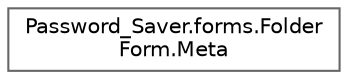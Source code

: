 digraph "Graphical Class Hierarchy"
{
 // LATEX_PDF_SIZE
  bgcolor="transparent";
  edge [fontname=Helvetica,fontsize=10,labelfontname=Helvetica,labelfontsize=10];
  node [fontname=Helvetica,fontsize=10,shape=box,height=0.2,width=0.4];
  rankdir="LR";
  Node0 [id="Node000000",label="Password_Saver.forms.Folder\lForm.Meta",height=0.2,width=0.4,color="grey40", fillcolor="white", style="filled",URL="$class_password___saver_1_1forms_1_1_folder_form_1_1_meta.html",tooltip=" "];
}
